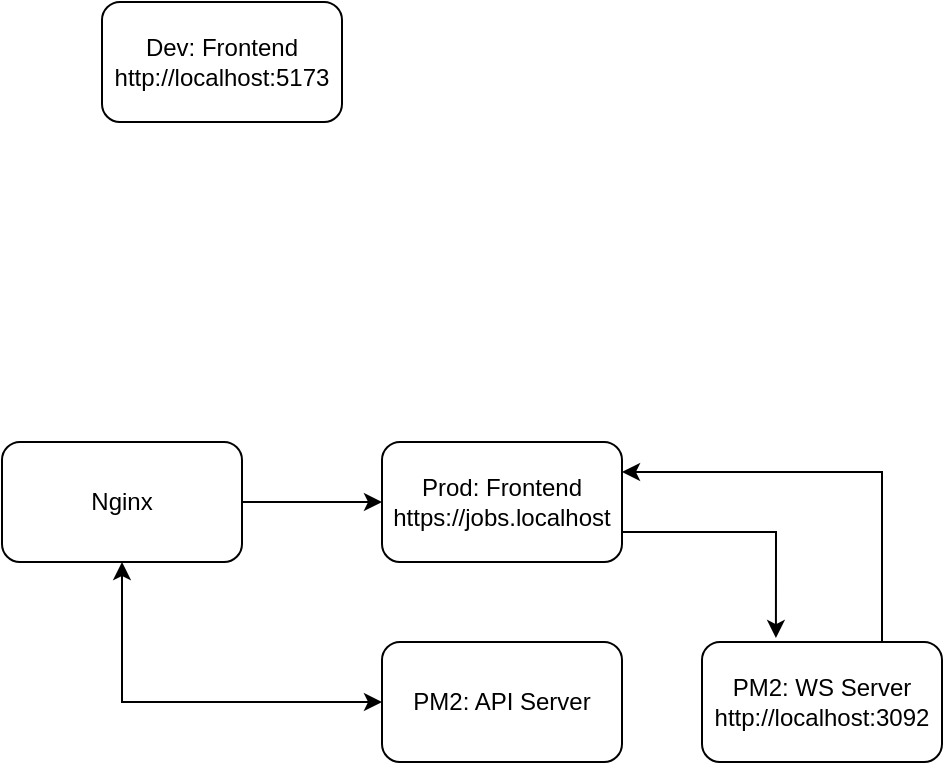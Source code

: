 <mxfile version="24.7.17">
  <diagram name="Page-1" id="6UTdkY6R5gPTwxEXKi2B">
    <mxGraphModel dx="1026" dy="743" grid="1" gridSize="10" guides="1" tooltips="1" connect="1" arrows="1" fold="1" page="1" pageScale="1" pageWidth="850" pageHeight="1100" math="0" shadow="0">
      <root>
        <mxCell id="0" />
        <mxCell id="1" parent="0" />
        <mxCell id="TzXBHcfrvvCbDAkTCggi-1" value="Dev: Frontend&lt;br&gt;http://localhost:5173" style="rounded=1;whiteSpace=wrap;html=1;" vertex="1" parent="1">
          <mxGeometry x="80" y="90" width="120" height="60" as="geometry" />
        </mxCell>
        <mxCell id="TzXBHcfrvvCbDAkTCggi-8" style="edgeStyle=orthogonalEdgeStyle;rounded=0;orthogonalLoop=1;jettySize=auto;html=1;exitX=1;exitY=0.75;exitDx=0;exitDy=0;entryX=0.308;entryY=-0.033;entryDx=0;entryDy=0;entryPerimeter=0;" edge="1" parent="1" source="TzXBHcfrvvCbDAkTCggi-2" target="TzXBHcfrvvCbDAkTCggi-7">
          <mxGeometry relative="1" as="geometry" />
        </mxCell>
        <mxCell id="TzXBHcfrvvCbDAkTCggi-9" style="edgeStyle=orthogonalEdgeStyle;rounded=0;orthogonalLoop=1;jettySize=auto;html=1;exitX=0.5;exitY=1;exitDx=0;exitDy=0;entryX=0;entryY=0.5;entryDx=0;entryDy=0;startArrow=classic;startFill=1;" edge="1" parent="1" source="TzXBHcfrvvCbDAkTCggi-3" target="TzXBHcfrvvCbDAkTCggi-5">
          <mxGeometry relative="1" as="geometry" />
        </mxCell>
        <mxCell id="TzXBHcfrvvCbDAkTCggi-2" value="Prod: Frontend&lt;br&gt;https://jobs.localhost" style="rounded=1;whiteSpace=wrap;html=1;" vertex="1" parent="1">
          <mxGeometry x="220" y="310" width="120" height="60" as="geometry" />
        </mxCell>
        <mxCell id="TzXBHcfrvvCbDAkTCggi-4" style="edgeStyle=orthogonalEdgeStyle;rounded=0;orthogonalLoop=1;jettySize=auto;html=1;exitX=1;exitY=0.5;exitDx=0;exitDy=0;entryX=0;entryY=0.5;entryDx=0;entryDy=0;" edge="1" parent="1" source="TzXBHcfrvvCbDAkTCggi-3" target="TzXBHcfrvvCbDAkTCggi-2">
          <mxGeometry relative="1" as="geometry" />
        </mxCell>
        <mxCell id="TzXBHcfrvvCbDAkTCggi-3" value="Nginx" style="rounded=1;whiteSpace=wrap;html=1;" vertex="1" parent="1">
          <mxGeometry x="30" y="310" width="120" height="60" as="geometry" />
        </mxCell>
        <mxCell id="TzXBHcfrvvCbDAkTCggi-5" value="PM2: API Server" style="rounded=1;whiteSpace=wrap;html=1;" vertex="1" parent="1">
          <mxGeometry x="220" y="410" width="120" height="60" as="geometry" />
        </mxCell>
        <mxCell id="TzXBHcfrvvCbDAkTCggi-10" style="edgeStyle=orthogonalEdgeStyle;rounded=0;orthogonalLoop=1;jettySize=auto;html=1;exitX=0.75;exitY=0;exitDx=0;exitDy=0;entryX=1;entryY=0.25;entryDx=0;entryDy=0;" edge="1" parent="1" source="TzXBHcfrvvCbDAkTCggi-7" target="TzXBHcfrvvCbDAkTCggi-2">
          <mxGeometry relative="1" as="geometry" />
        </mxCell>
        <mxCell id="TzXBHcfrvvCbDAkTCggi-7" value="PM2: WS Server&lt;div&gt;http://localhost:3092&lt;/div&gt;" style="rounded=1;whiteSpace=wrap;html=1;" vertex="1" parent="1">
          <mxGeometry x="380" y="410" width="120" height="60" as="geometry" />
        </mxCell>
      </root>
    </mxGraphModel>
  </diagram>
</mxfile>
